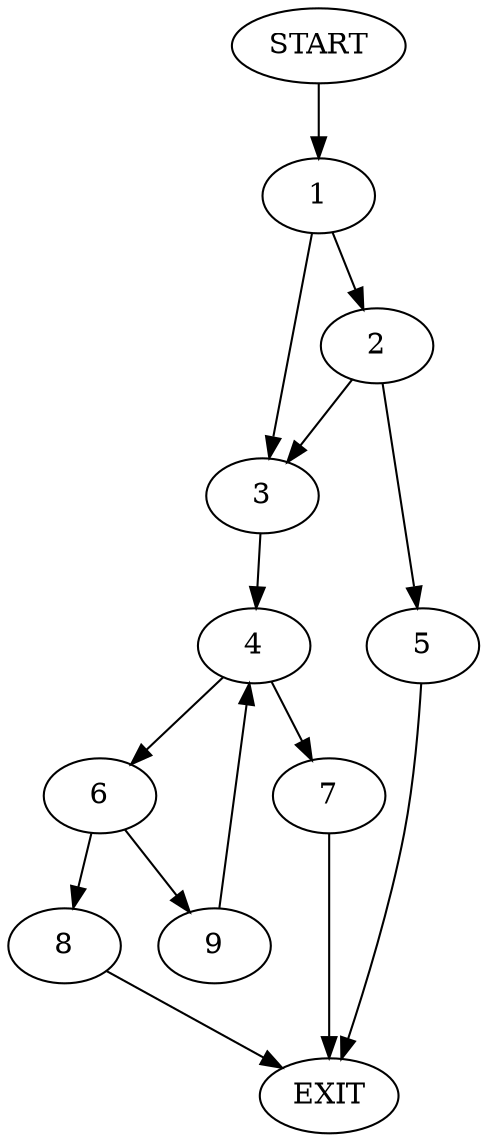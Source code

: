 digraph {
0 [label="START"]
10 [label="EXIT"]
0 -> 1
1 -> 2
1 -> 3
3 -> 4
2 -> 3
2 -> 5
5 -> 10
4 -> 6
4 -> 7
6 -> 8
6 -> 9
7 -> 10
8 -> 10
9 -> 4
}
